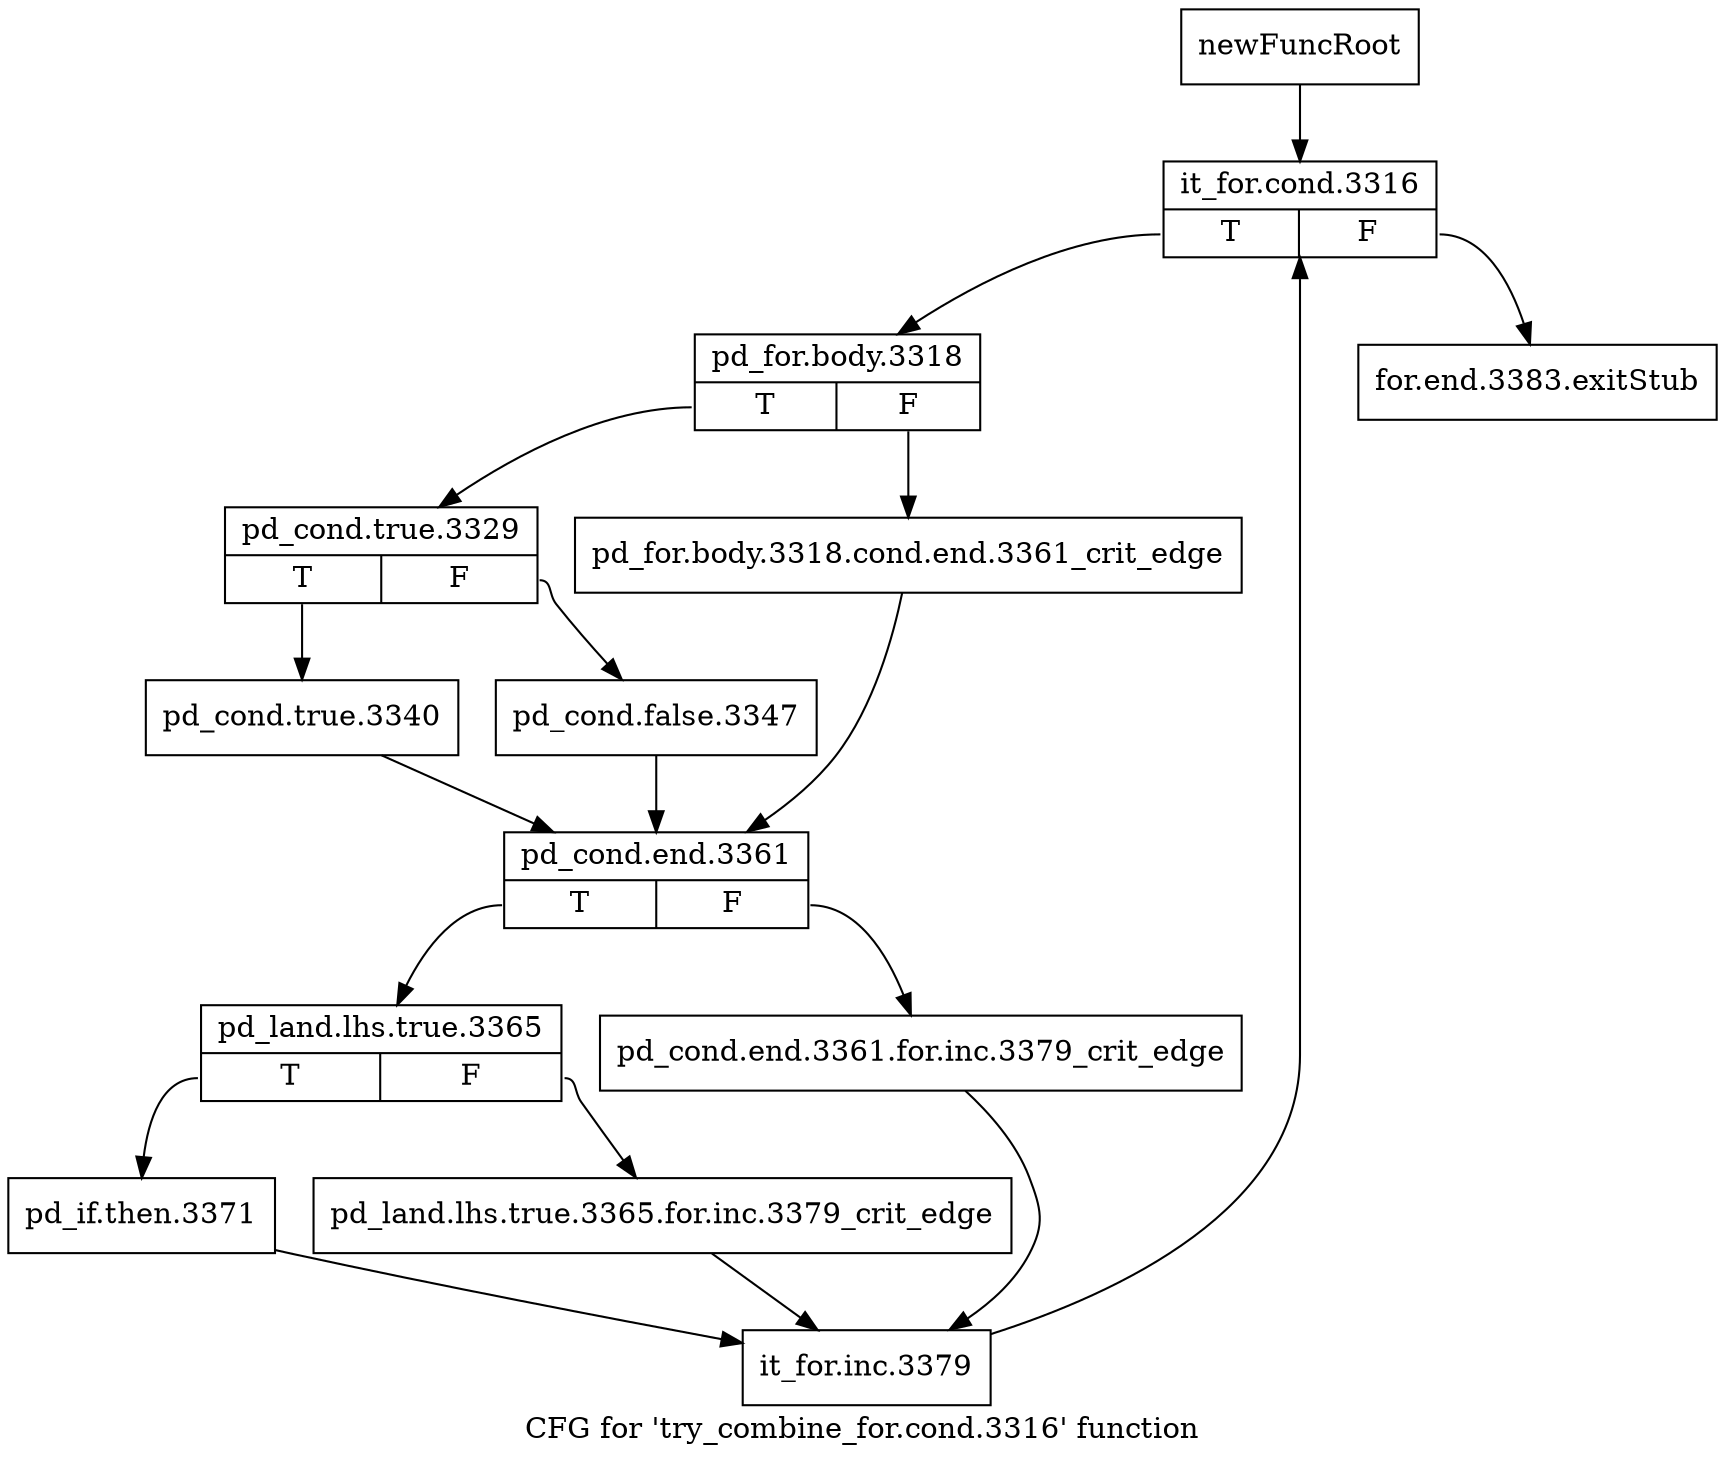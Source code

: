 digraph "CFG for 'try_combine_for.cond.3316' function" {
	label="CFG for 'try_combine_for.cond.3316' function";

	Node0xa5e44d0 [shape=record,label="{newFuncRoot}"];
	Node0xa5e44d0 -> Node0xa5e4570;
	Node0xa5e4520 [shape=record,label="{for.end.3383.exitStub}"];
	Node0xa5e4570 [shape=record,label="{it_for.cond.3316|{<s0>T|<s1>F}}"];
	Node0xa5e4570:s0 -> Node0xa5e45c0;
	Node0xa5e4570:s1 -> Node0xa5e4520;
	Node0xa5e45c0 [shape=record,label="{pd_for.body.3318|{<s0>T|<s1>F}}"];
	Node0xa5e45c0:s0 -> Node0xa5e4660;
	Node0xa5e45c0:s1 -> Node0xa5e4610;
	Node0xa5e4610 [shape=record,label="{pd_for.body.3318.cond.end.3361_crit_edge}"];
	Node0xa5e4610 -> Node0xa5e4750;
	Node0xa5e4660 [shape=record,label="{pd_cond.true.3329|{<s0>T|<s1>F}}"];
	Node0xa5e4660:s0 -> Node0xa5e4700;
	Node0xa5e4660:s1 -> Node0xa5e46b0;
	Node0xa5e46b0 [shape=record,label="{pd_cond.false.3347}"];
	Node0xa5e46b0 -> Node0xa5e4750;
	Node0xa5e4700 [shape=record,label="{pd_cond.true.3340}"];
	Node0xa5e4700 -> Node0xa5e4750;
	Node0xa5e4750 [shape=record,label="{pd_cond.end.3361|{<s0>T|<s1>F}}"];
	Node0xa5e4750:s0 -> Node0xa5e47f0;
	Node0xa5e4750:s1 -> Node0xa5e47a0;
	Node0xa5e47a0 [shape=record,label="{pd_cond.end.3361.for.inc.3379_crit_edge}"];
	Node0xa5e47a0 -> Node0xa5e48e0;
	Node0xa5e47f0 [shape=record,label="{pd_land.lhs.true.3365|{<s0>T|<s1>F}}"];
	Node0xa5e47f0:s0 -> Node0xa5e4890;
	Node0xa5e47f0:s1 -> Node0xa5e4840;
	Node0xa5e4840 [shape=record,label="{pd_land.lhs.true.3365.for.inc.3379_crit_edge}"];
	Node0xa5e4840 -> Node0xa5e48e0;
	Node0xa5e4890 [shape=record,label="{pd_if.then.3371}"];
	Node0xa5e4890 -> Node0xa5e48e0;
	Node0xa5e48e0 [shape=record,label="{it_for.inc.3379}"];
	Node0xa5e48e0 -> Node0xa5e4570;
}

